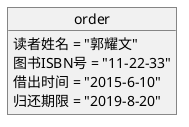 @startuml

object order {
	 	读者姓名 = "郭耀文"
	 	图书ISBN号 = "11-22-33"
	 	借出时间 = "2015-6-10"
	 	归还期限 = "2019-8-20"
}


@endumlml